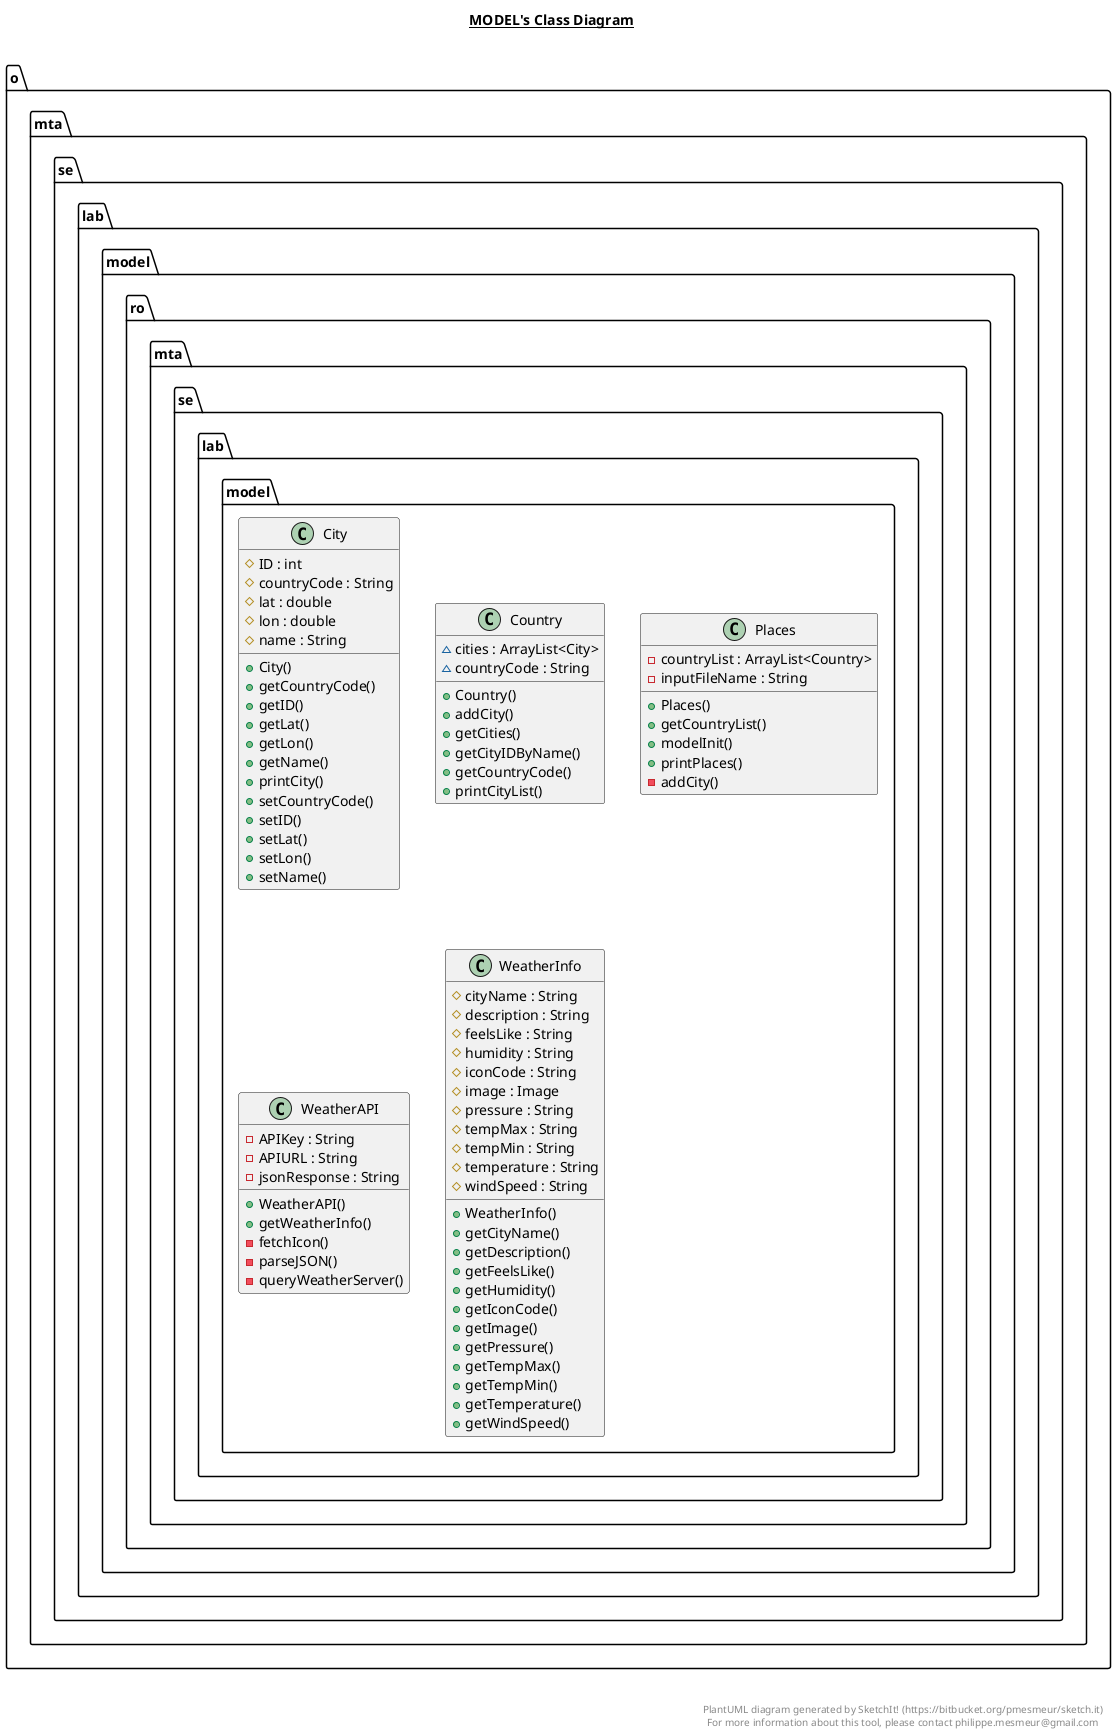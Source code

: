 @startuml

title __MODEL's Class Diagram__\n

    namespace o.mta.se.lab {
      namespace model {
        class ro.mta.se.lab.model.City {
            # ID : int
            # countryCode : String
            # lat : double
            # lon : double
            # name : String
            + City()
            + getCountryCode()
            + getID()
            + getLat()
            + getLon()
            + getName()
            + printCity()
            + setCountryCode()
            + setID()
            + setLat()
            + setLon()
            + setName()
        }
      }
    }


    namespace o.mta.se.lab {
      namespace model {
        class ro.mta.se.lab.model.Country {
            ~ cities : ArrayList<City>
            ~ countryCode : String
            + Country()
            + addCity()
            + getCities()
            + getCityIDByName()
            + getCountryCode()
            + printCityList()
        }
      }
    }

  

    namespace o.mta.se.lab {
      namespace model {
        class ro.mta.se.lab.model.Places {
            - countryList : ArrayList<Country>
            - inputFileName : String
            + Places()
            + getCountryList()
            + modelInit()
            + printPlaces()
            - addCity()
        }
      }
    }

  

    namespace o.mta.se.lab {
      namespace model {
        class ro.mta.se.lab.model.WeatherAPI {
            - APIKey : String
            - APIURL : String
            - jsonResponse : String
            + WeatherAPI()
            + getWeatherInfo()
            - fetchIcon()
            - parseJSON()
            - queryWeatherServer()
        }
      }
    }

  


    namespace o.mta.se.lab {
      namespace model {
        class ro.mta.se.lab.model.WeatherInfo {
            # cityName : String
            # description : String
            # feelsLike : String
            # humidity : String
            # iconCode : String
            # image : Image
            # pressure : String
            # tempMax : String
            # tempMin : String
            # temperature : String
            # windSpeed : String
            + WeatherInfo()
            + getCityName()
            + getDescription()
            + getFeelsLike()
            + getHumidity()
            + getIconCode()
            + getImage()
            + getPressure()
            + getTempMax()
            + getTempMin()
            + getTemperature()
            + getWindSpeed()
        }
      }
    }

  



right footer


PlantUML diagram generated by SketchIt! (https://bitbucket.org/pmesmeur/sketch.it)
For more information about this tool, please contact philippe.mesmeur@gmail.com
endfooter

@enduml
